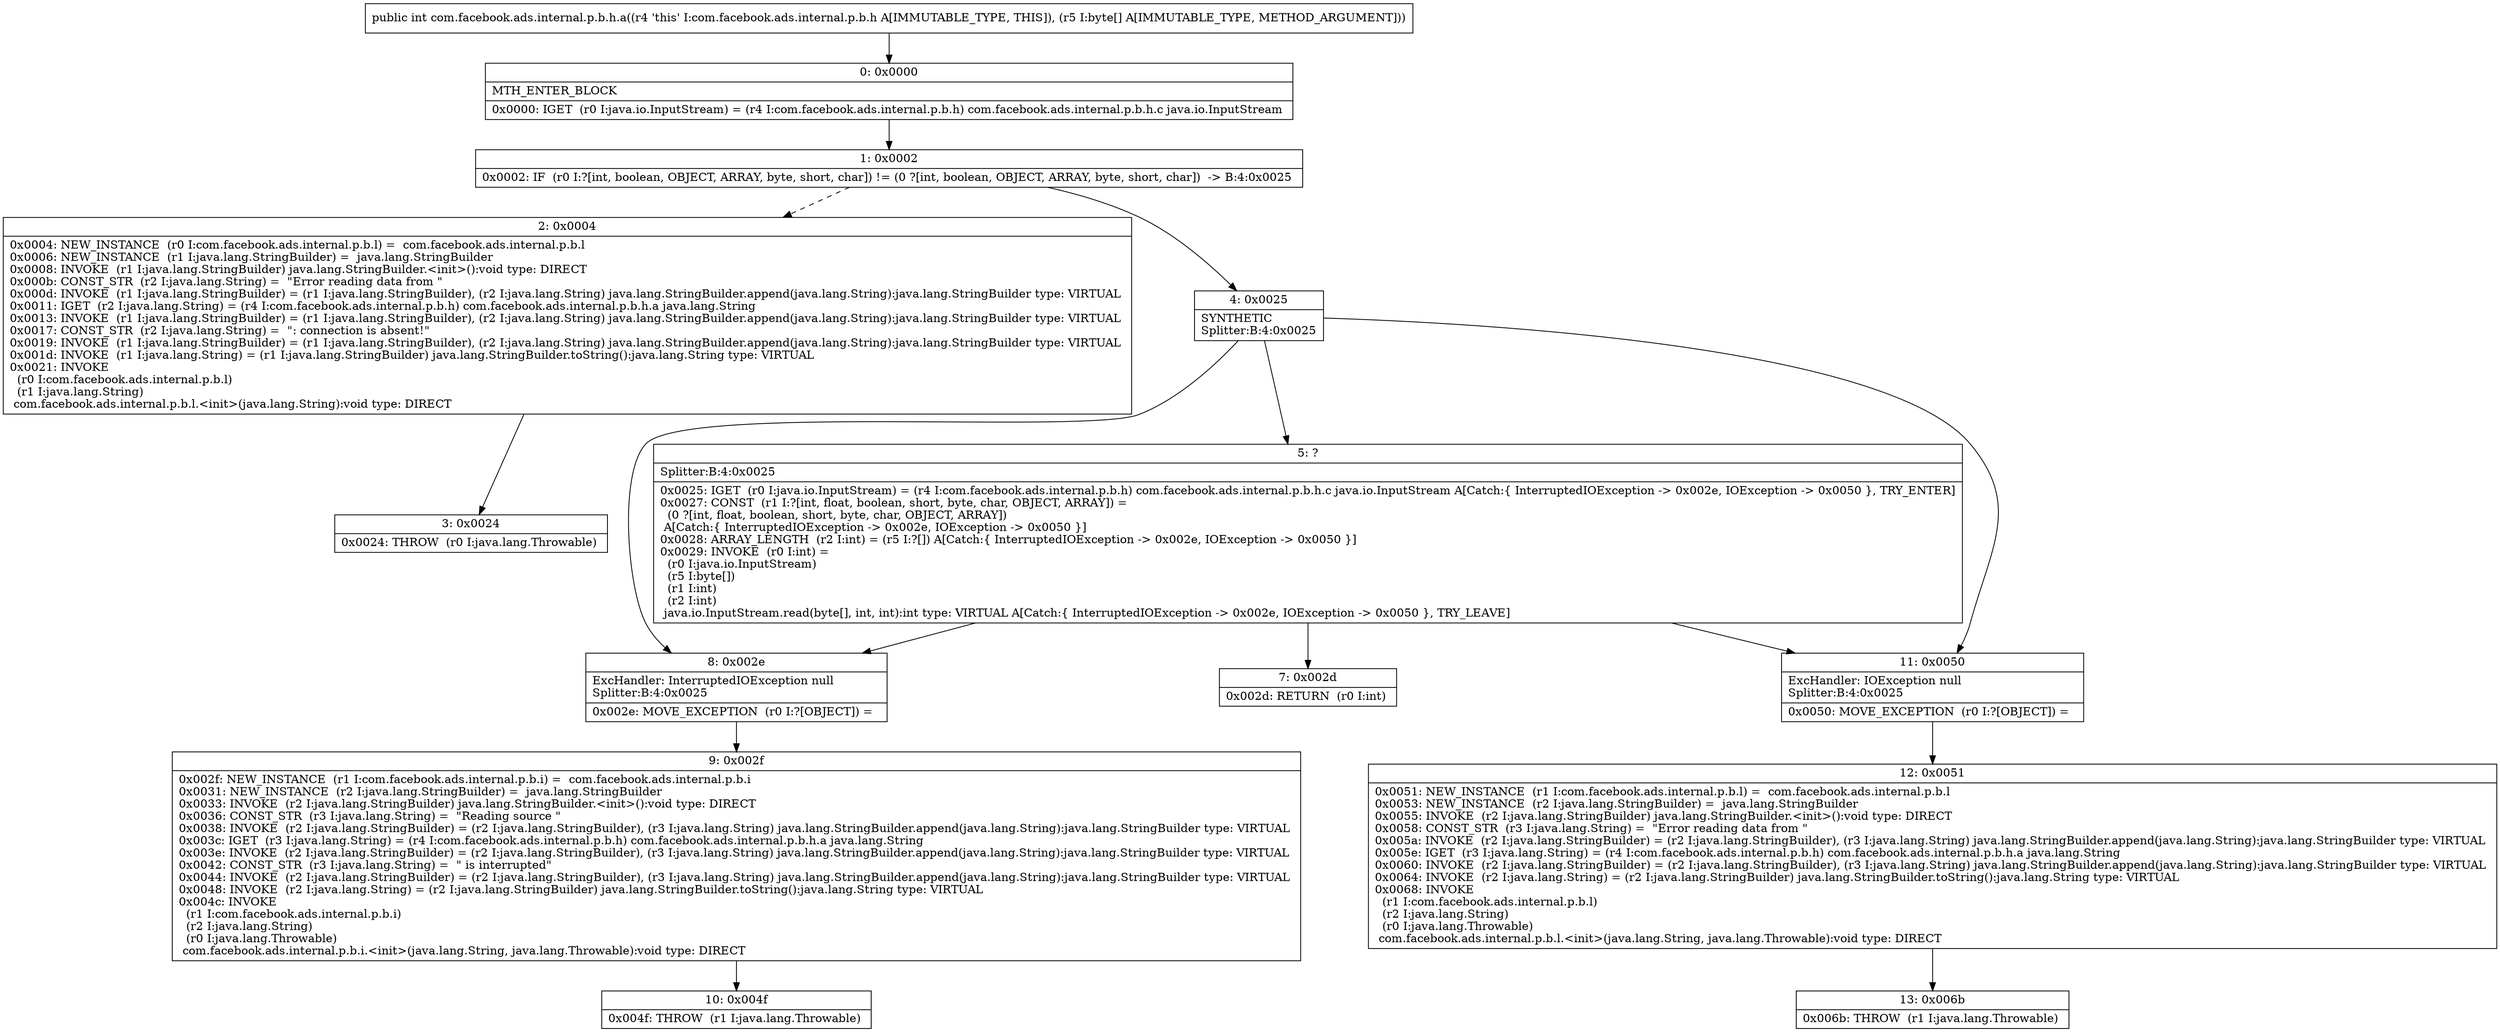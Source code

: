 digraph "CFG forcom.facebook.ads.internal.p.b.h.a([B)I" {
Node_0 [shape=record,label="{0\:\ 0x0000|MTH_ENTER_BLOCK\l|0x0000: IGET  (r0 I:java.io.InputStream) = (r4 I:com.facebook.ads.internal.p.b.h) com.facebook.ads.internal.p.b.h.c java.io.InputStream \l}"];
Node_1 [shape=record,label="{1\:\ 0x0002|0x0002: IF  (r0 I:?[int, boolean, OBJECT, ARRAY, byte, short, char]) != (0 ?[int, boolean, OBJECT, ARRAY, byte, short, char])  \-\> B:4:0x0025 \l}"];
Node_2 [shape=record,label="{2\:\ 0x0004|0x0004: NEW_INSTANCE  (r0 I:com.facebook.ads.internal.p.b.l) =  com.facebook.ads.internal.p.b.l \l0x0006: NEW_INSTANCE  (r1 I:java.lang.StringBuilder) =  java.lang.StringBuilder \l0x0008: INVOKE  (r1 I:java.lang.StringBuilder) java.lang.StringBuilder.\<init\>():void type: DIRECT \l0x000b: CONST_STR  (r2 I:java.lang.String) =  \"Error reading data from \" \l0x000d: INVOKE  (r1 I:java.lang.StringBuilder) = (r1 I:java.lang.StringBuilder), (r2 I:java.lang.String) java.lang.StringBuilder.append(java.lang.String):java.lang.StringBuilder type: VIRTUAL \l0x0011: IGET  (r2 I:java.lang.String) = (r4 I:com.facebook.ads.internal.p.b.h) com.facebook.ads.internal.p.b.h.a java.lang.String \l0x0013: INVOKE  (r1 I:java.lang.StringBuilder) = (r1 I:java.lang.StringBuilder), (r2 I:java.lang.String) java.lang.StringBuilder.append(java.lang.String):java.lang.StringBuilder type: VIRTUAL \l0x0017: CONST_STR  (r2 I:java.lang.String) =  \": connection is absent!\" \l0x0019: INVOKE  (r1 I:java.lang.StringBuilder) = (r1 I:java.lang.StringBuilder), (r2 I:java.lang.String) java.lang.StringBuilder.append(java.lang.String):java.lang.StringBuilder type: VIRTUAL \l0x001d: INVOKE  (r1 I:java.lang.String) = (r1 I:java.lang.StringBuilder) java.lang.StringBuilder.toString():java.lang.String type: VIRTUAL \l0x0021: INVOKE  \l  (r0 I:com.facebook.ads.internal.p.b.l)\l  (r1 I:java.lang.String)\l com.facebook.ads.internal.p.b.l.\<init\>(java.lang.String):void type: DIRECT \l}"];
Node_3 [shape=record,label="{3\:\ 0x0024|0x0024: THROW  (r0 I:java.lang.Throwable) \l}"];
Node_4 [shape=record,label="{4\:\ 0x0025|SYNTHETIC\lSplitter:B:4:0x0025\l}"];
Node_5 [shape=record,label="{5\:\ ?|Splitter:B:4:0x0025\l|0x0025: IGET  (r0 I:java.io.InputStream) = (r4 I:com.facebook.ads.internal.p.b.h) com.facebook.ads.internal.p.b.h.c java.io.InputStream A[Catch:\{ InterruptedIOException \-\> 0x002e, IOException \-\> 0x0050 \}, TRY_ENTER]\l0x0027: CONST  (r1 I:?[int, float, boolean, short, byte, char, OBJECT, ARRAY]) = \l  (0 ?[int, float, boolean, short, byte, char, OBJECT, ARRAY])\l A[Catch:\{ InterruptedIOException \-\> 0x002e, IOException \-\> 0x0050 \}]\l0x0028: ARRAY_LENGTH  (r2 I:int) = (r5 I:?[]) A[Catch:\{ InterruptedIOException \-\> 0x002e, IOException \-\> 0x0050 \}]\l0x0029: INVOKE  (r0 I:int) = \l  (r0 I:java.io.InputStream)\l  (r5 I:byte[])\l  (r1 I:int)\l  (r2 I:int)\l java.io.InputStream.read(byte[], int, int):int type: VIRTUAL A[Catch:\{ InterruptedIOException \-\> 0x002e, IOException \-\> 0x0050 \}, TRY_LEAVE]\l}"];
Node_7 [shape=record,label="{7\:\ 0x002d|0x002d: RETURN  (r0 I:int) \l}"];
Node_8 [shape=record,label="{8\:\ 0x002e|ExcHandler: InterruptedIOException null\lSplitter:B:4:0x0025\l|0x002e: MOVE_EXCEPTION  (r0 I:?[OBJECT]) =  \l}"];
Node_9 [shape=record,label="{9\:\ 0x002f|0x002f: NEW_INSTANCE  (r1 I:com.facebook.ads.internal.p.b.i) =  com.facebook.ads.internal.p.b.i \l0x0031: NEW_INSTANCE  (r2 I:java.lang.StringBuilder) =  java.lang.StringBuilder \l0x0033: INVOKE  (r2 I:java.lang.StringBuilder) java.lang.StringBuilder.\<init\>():void type: DIRECT \l0x0036: CONST_STR  (r3 I:java.lang.String) =  \"Reading source \" \l0x0038: INVOKE  (r2 I:java.lang.StringBuilder) = (r2 I:java.lang.StringBuilder), (r3 I:java.lang.String) java.lang.StringBuilder.append(java.lang.String):java.lang.StringBuilder type: VIRTUAL \l0x003c: IGET  (r3 I:java.lang.String) = (r4 I:com.facebook.ads.internal.p.b.h) com.facebook.ads.internal.p.b.h.a java.lang.String \l0x003e: INVOKE  (r2 I:java.lang.StringBuilder) = (r2 I:java.lang.StringBuilder), (r3 I:java.lang.String) java.lang.StringBuilder.append(java.lang.String):java.lang.StringBuilder type: VIRTUAL \l0x0042: CONST_STR  (r3 I:java.lang.String) =  \" is interrupted\" \l0x0044: INVOKE  (r2 I:java.lang.StringBuilder) = (r2 I:java.lang.StringBuilder), (r3 I:java.lang.String) java.lang.StringBuilder.append(java.lang.String):java.lang.StringBuilder type: VIRTUAL \l0x0048: INVOKE  (r2 I:java.lang.String) = (r2 I:java.lang.StringBuilder) java.lang.StringBuilder.toString():java.lang.String type: VIRTUAL \l0x004c: INVOKE  \l  (r1 I:com.facebook.ads.internal.p.b.i)\l  (r2 I:java.lang.String)\l  (r0 I:java.lang.Throwable)\l com.facebook.ads.internal.p.b.i.\<init\>(java.lang.String, java.lang.Throwable):void type: DIRECT \l}"];
Node_10 [shape=record,label="{10\:\ 0x004f|0x004f: THROW  (r1 I:java.lang.Throwable) \l}"];
Node_11 [shape=record,label="{11\:\ 0x0050|ExcHandler: IOException null\lSplitter:B:4:0x0025\l|0x0050: MOVE_EXCEPTION  (r0 I:?[OBJECT]) =  \l}"];
Node_12 [shape=record,label="{12\:\ 0x0051|0x0051: NEW_INSTANCE  (r1 I:com.facebook.ads.internal.p.b.l) =  com.facebook.ads.internal.p.b.l \l0x0053: NEW_INSTANCE  (r2 I:java.lang.StringBuilder) =  java.lang.StringBuilder \l0x0055: INVOKE  (r2 I:java.lang.StringBuilder) java.lang.StringBuilder.\<init\>():void type: DIRECT \l0x0058: CONST_STR  (r3 I:java.lang.String) =  \"Error reading data from \" \l0x005a: INVOKE  (r2 I:java.lang.StringBuilder) = (r2 I:java.lang.StringBuilder), (r3 I:java.lang.String) java.lang.StringBuilder.append(java.lang.String):java.lang.StringBuilder type: VIRTUAL \l0x005e: IGET  (r3 I:java.lang.String) = (r4 I:com.facebook.ads.internal.p.b.h) com.facebook.ads.internal.p.b.h.a java.lang.String \l0x0060: INVOKE  (r2 I:java.lang.StringBuilder) = (r2 I:java.lang.StringBuilder), (r3 I:java.lang.String) java.lang.StringBuilder.append(java.lang.String):java.lang.StringBuilder type: VIRTUAL \l0x0064: INVOKE  (r2 I:java.lang.String) = (r2 I:java.lang.StringBuilder) java.lang.StringBuilder.toString():java.lang.String type: VIRTUAL \l0x0068: INVOKE  \l  (r1 I:com.facebook.ads.internal.p.b.l)\l  (r2 I:java.lang.String)\l  (r0 I:java.lang.Throwable)\l com.facebook.ads.internal.p.b.l.\<init\>(java.lang.String, java.lang.Throwable):void type: DIRECT \l}"];
Node_13 [shape=record,label="{13\:\ 0x006b|0x006b: THROW  (r1 I:java.lang.Throwable) \l}"];
MethodNode[shape=record,label="{public int com.facebook.ads.internal.p.b.h.a((r4 'this' I:com.facebook.ads.internal.p.b.h A[IMMUTABLE_TYPE, THIS]), (r5 I:byte[] A[IMMUTABLE_TYPE, METHOD_ARGUMENT])) }"];
MethodNode -> Node_0;
Node_0 -> Node_1;
Node_1 -> Node_2[style=dashed];
Node_1 -> Node_4;
Node_2 -> Node_3;
Node_4 -> Node_5;
Node_4 -> Node_8;
Node_4 -> Node_11;
Node_5 -> Node_8;
Node_5 -> Node_11;
Node_5 -> Node_7;
Node_8 -> Node_9;
Node_9 -> Node_10;
Node_11 -> Node_12;
Node_12 -> Node_13;
}

